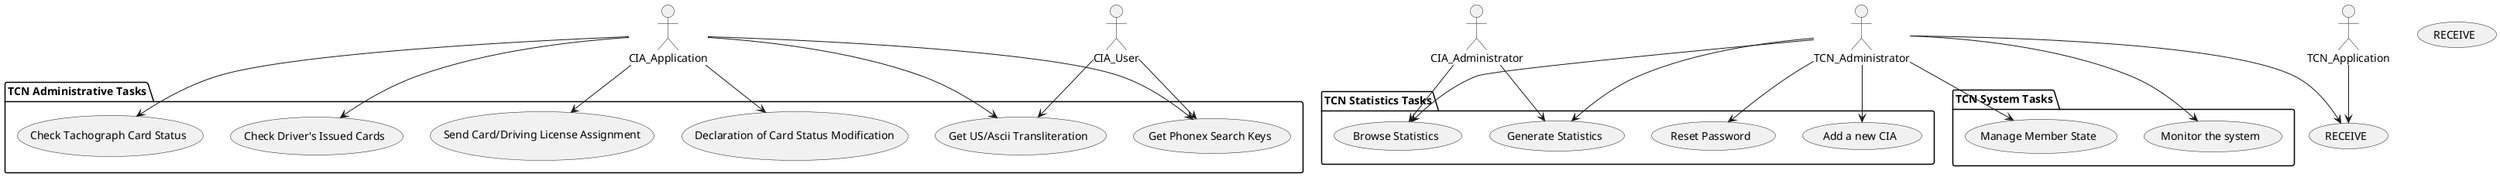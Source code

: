 @startuml

!define RECTANGLE rectangle
!define PACKAGE package

' Actors
actor CIA_Application
actor CIA_Administrator
actor TCN_Administrator
actor CIA_User

' Packages
PACKAGE "TCN Administrative Tasks" {
    CIA_Application --> (Check Driver's Issued Cards)
    CIA_Application --> (Check Tachograph Card Status)
    CIA_Application --> (Declaration of Card Status Modification)
    CIA_Application --> (Send Card/Driving License Assignment)
    CIA_Application --> (Get Phonex Search Keys)
    CIA_Application --> (Get US/Ascii Transliteration)
    CIA_User --> (Get Phonex Search Keys)
    CIA_User --> (Get US/Ascii Transliteration)
}

PACKAGE "TCN Statistics Tasks" {
    TCN_Administrator --> (Add a new CIA)
    TCN_Administrator --> (Reset Password)
    TCN_Administrator --> (Generate Statistics)
    TCN_Administrator --> (Browse Statistics)
    CIA_Administrator --> (Generate Statistics)
    CIA_Administrator --> (Browse Statistics)
}

PACKAGE "TCN System Tasks" {
    TCN_Administrator --> (Monitor the system)
    TCN_Administrator --> (Manage Member State)
}

' Use cases
(RECEIVE) as (Log the message)
TCN_Administrator --> (RECEIVE)
TCN_Application --> (RECEIVE)

@enduml
